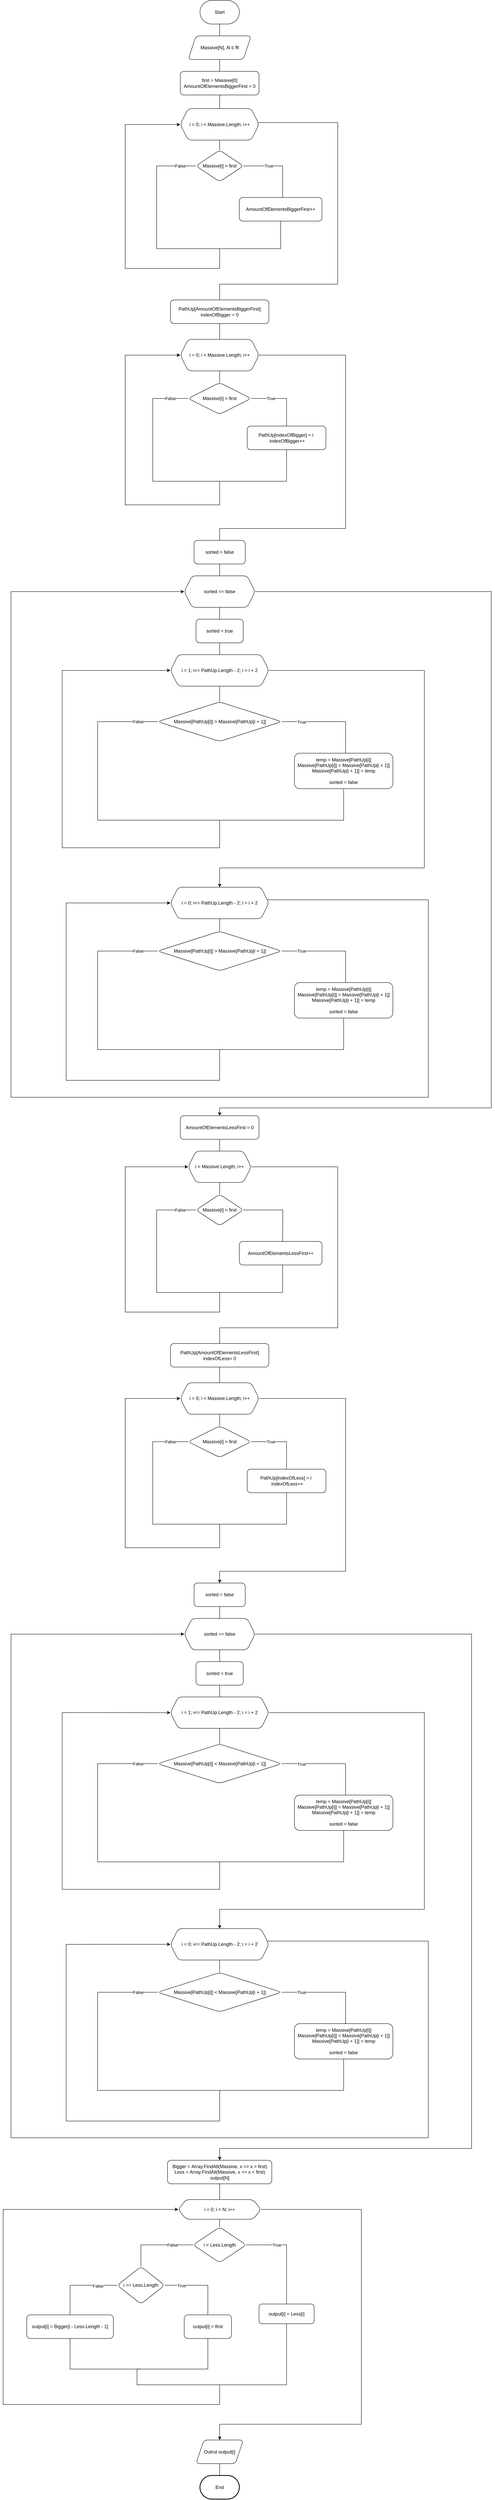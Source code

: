 <mxfile version="15.9.1" type="device"><diagram id="bvicfYTkNLyNRaoz0izW" name="Page-1"><mxGraphModel dx="4287" dy="1823" grid="1" gridSize="10" guides="1" tooltips="1" connect="1" arrows="1" fold="1" page="1" pageScale="1" pageWidth="827" pageHeight="1169" math="0" shadow="0"><root><mxCell id="0"/><mxCell id="1" parent="0"/><mxCell id="irDQS0uxPsbcBCG-e65r-3" value="" style="edgeStyle=orthogonalEdgeStyle;rounded=0;orthogonalLoop=1;jettySize=auto;html=1;endArrow=none;endFill=0;" parent="1" source="irDQS0uxPsbcBCG-e65r-1" target="irDQS0uxPsbcBCG-e65r-2" edge="1"><mxGeometry relative="1" as="geometry"/></mxCell><mxCell id="irDQS0uxPsbcBCG-e65r-1" value="Start" style="strokeWidth=1;html=1;shape=mxgraph.flowchart.terminator;whiteSpace=wrap;" parent="1" vertex="1"><mxGeometry x="-50" y="230" width="100" height="60" as="geometry"/></mxCell><mxCell id="irDQS0uxPsbcBCG-e65r-7" value="" style="edgeStyle=orthogonalEdgeStyle;rounded=0;orthogonalLoop=1;jettySize=auto;html=1;endArrow=none;endFill=0;" parent="1" source="irDQS0uxPsbcBCG-e65r-2" target="irDQS0uxPsbcBCG-e65r-6" edge="1"><mxGeometry relative="1" as="geometry"/></mxCell><mxCell id="irDQS0uxPsbcBCG-e65r-2" value="Massive[N],&amp;nbsp;𝑁 ∈ ℕ" style="shape=parallelogram;perimeter=parallelogramPerimeter;whiteSpace=wrap;html=1;fixedSize=1;strokeWidth=1;rounded=1;" parent="1" vertex="1"><mxGeometry x="-80" y="320" width="160" height="60" as="geometry"/></mxCell><mxCell id="irDQS0uxPsbcBCG-e65r-9" value="" style="edgeStyle=orthogonalEdgeStyle;rounded=0;orthogonalLoop=1;jettySize=auto;html=1;endArrow=none;endFill=0;" parent="1" source="irDQS0uxPsbcBCG-e65r-6" target="irDQS0uxPsbcBCG-e65r-8" edge="1"><mxGeometry relative="1" as="geometry"/></mxCell><mxCell id="irDQS0uxPsbcBCG-e65r-6" value="first = Massive[0]&lt;br&gt;AmountOfElementsBiggerFirst = 0" style="whiteSpace=wrap;html=1;strokeWidth=1;rounded=1;" parent="1" vertex="1"><mxGeometry x="-100" y="410" width="200" height="60" as="geometry"/></mxCell><mxCell id="irDQS0uxPsbcBCG-e65r-11" value="" style="edgeStyle=orthogonalEdgeStyle;rounded=0;orthogonalLoop=1;jettySize=auto;html=1;endArrow=none;endFill=0;" parent="1" source="irDQS0uxPsbcBCG-e65r-8" target="irDQS0uxPsbcBCG-e65r-10" edge="1"><mxGeometry relative="1" as="geometry"/></mxCell><mxCell id="irDQS0uxPsbcBCG-e65r-31" style="edgeStyle=orthogonalEdgeStyle;rounded=0;orthogonalLoop=1;jettySize=auto;html=1;startArrow=none;startFill=0;endArrow=none;endFill=0;strokeColor=default;entryX=0.5;entryY=0;entryDx=0;entryDy=0;" parent="1" source="irDQS0uxPsbcBCG-e65r-8" target="irDQS0uxPsbcBCG-e65r-32" edge="1"><mxGeometry relative="1" as="geometry"><mxPoint y="1000" as="targetPoint"/><Array as="points"><mxPoint x="300" y="540"/><mxPoint x="300" y="950"/><mxPoint y="950"/></Array></mxGeometry></mxCell><mxCell id="irDQS0uxPsbcBCG-e65r-8" value="i = 0; i &amp;lt; Massive.Length; i++" style="shape=hexagon;perimeter=hexagonPerimeter2;whiteSpace=wrap;html=1;fixedSize=1;rounded=1;strokeWidth=1;" parent="1" vertex="1"><mxGeometry x="-100" y="504.5" width="200" height="80" as="geometry"/></mxCell><mxCell id="irDQS0uxPsbcBCG-e65r-13" value="" style="edgeStyle=orthogonalEdgeStyle;rounded=0;orthogonalLoop=1;jettySize=auto;html=1;endArrow=none;endFill=0;entryX=0.5;entryY=0;entryDx=0;entryDy=0;" parent="1" source="irDQS0uxPsbcBCG-e65r-10" target="irDQS0uxPsbcBCG-e65r-12" edge="1"><mxGeometry relative="1" as="geometry"><Array as="points"><mxPoint x="160" y="650"/><mxPoint x="160" y="790"/><mxPoint x="165" y="790"/></Array></mxGeometry></mxCell><mxCell id="irDQS0uxPsbcBCG-e65r-14" value="True" style="edgeLabel;html=1;align=center;verticalAlign=middle;resizable=0;points=[];" parent="irDQS0uxPsbcBCG-e65r-13" vertex="1" connectable="0"><mxGeometry x="-0.589" relative="1" as="geometry"><mxPoint as="offset"/></mxGeometry></mxCell><mxCell id="irDQS0uxPsbcBCG-e65r-21" value="" style="edgeStyle=orthogonalEdgeStyle;rounded=0;orthogonalLoop=1;jettySize=auto;html=1;endArrow=none;endFill=0;" parent="1" source="irDQS0uxPsbcBCG-e65r-10" edge="1"><mxGeometry relative="1" as="geometry"><mxPoint y="860" as="targetPoint"/><Array as="points"><mxPoint x="-160" y="650"/><mxPoint x="-160" y="860"/></Array></mxGeometry></mxCell><mxCell id="irDQS0uxPsbcBCG-e65r-30" value="False" style="edgeLabel;html=1;align=center;verticalAlign=middle;resizable=0;points=[];" parent="irDQS0uxPsbcBCG-e65r-21" vertex="1" connectable="0"><mxGeometry x="-0.837" y="2" relative="1" as="geometry"><mxPoint x="-2" y="-2" as="offset"/></mxGeometry></mxCell><mxCell id="irDQS0uxPsbcBCG-e65r-10" value="Massive[i] &amp;gt; first" style="rhombus;whiteSpace=wrap;html=1;rounded=1;strokeWidth=1;" parent="1" vertex="1"><mxGeometry x="-60" y="610" width="120" height="80" as="geometry"/></mxCell><mxCell id="irDQS0uxPsbcBCG-e65r-29" value="" style="edgeStyle=orthogonalEdgeStyle;rounded=0;orthogonalLoop=1;jettySize=auto;html=1;endArrow=classic;endFill=1;strokeColor=default;startArrow=none;startFill=0;entryX=0;entryY=0.5;entryDx=0;entryDy=0;" parent="1" source="irDQS0uxPsbcBCG-e65r-12" target="irDQS0uxPsbcBCG-e65r-8" edge="1"><mxGeometry relative="1" as="geometry"><mxPoint x="-100" y="540" as="targetPoint"/><Array as="points"><mxPoint x="155" y="860"/><mxPoint y="860"/><mxPoint y="910"/><mxPoint x="-240" y="910"/><mxPoint x="-240" y="545"/><mxPoint x="-100" y="545"/></Array></mxGeometry></mxCell><mxCell id="irDQS0uxPsbcBCG-e65r-12" value="AmountOfElementsBiggerFirst++" style="whiteSpace=wrap;html=1;rounded=1;strokeWidth=1;" parent="1" vertex="1"><mxGeometry x="50" y="730" width="210" height="60" as="geometry"/></mxCell><mxCell id="irDQS0uxPsbcBCG-e65r-19" style="edgeStyle=orthogonalEdgeStyle;rounded=0;orthogonalLoop=1;jettySize=auto;html=1;entryX=0.375;entryY=0.6;entryDx=0;entryDy=0;entryPerimeter=0;endArrow=none;endFill=0;" parent="1" edge="1"><mxGeometry relative="1" as="geometry"><mxPoint x="165" y="890" as="sourcePoint"/><mxPoint x="165" y="890" as="targetPoint"/></mxGeometry></mxCell><mxCell id="irDQS0uxPsbcBCG-e65r-34" value="" style="edgeStyle=orthogonalEdgeStyle;rounded=0;orthogonalLoop=1;jettySize=auto;html=1;startArrow=none;startFill=0;endArrow=none;endFill=0;strokeColor=default;" parent="1" source="irDQS0uxPsbcBCG-e65r-32" target="irDQS0uxPsbcBCG-e65r-33" edge="1"><mxGeometry relative="1" as="geometry"/></mxCell><mxCell id="irDQS0uxPsbcBCG-e65r-32" value="PathUp[AmountOfElementsBiggerFirst]&lt;br&gt;indexOfBigger = 0" style="rounded=1;whiteSpace=wrap;html=1;strokeWidth=1;" parent="1" vertex="1"><mxGeometry x="-125" y="990" width="250" height="60" as="geometry"/></mxCell><mxCell id="irDQS0uxPsbcBCG-e65r-36" value="" style="edgeStyle=orthogonalEdgeStyle;rounded=0;orthogonalLoop=1;jettySize=auto;html=1;startArrow=none;startFill=0;endArrow=none;endFill=0;strokeColor=default;" parent="1" source="irDQS0uxPsbcBCG-e65r-33" target="irDQS0uxPsbcBCG-e65r-35" edge="1"><mxGeometry relative="1" as="geometry"/></mxCell><mxCell id="irDQS0uxPsbcBCG-e65r-46" style="edgeStyle=orthogonalEdgeStyle;rounded=0;orthogonalLoop=1;jettySize=auto;html=1;startArrow=none;startFill=0;endArrow=none;endFill=0;strokeColor=default;entryX=0.5;entryY=0;entryDx=0;entryDy=0;" parent="1" source="irDQS0uxPsbcBCG-e65r-33" target="irDQS0uxPsbcBCG-e65r-47" edge="1"><mxGeometry relative="1" as="geometry"><mxPoint y="1610" as="targetPoint"/><Array as="points"><mxPoint x="320" y="1130"/><mxPoint x="320" y="1570"/><mxPoint y="1570"/><mxPoint y="1640"/></Array></mxGeometry></mxCell><mxCell id="irDQS0uxPsbcBCG-e65r-33" value="i = 0; i &amp;lt; Massive.Length; i++" style="shape=hexagon;perimeter=hexagonPerimeter2;whiteSpace=wrap;html=1;fixedSize=1;rounded=1;strokeWidth=1;" parent="1" vertex="1"><mxGeometry x="-100" y="1090" width="200" height="80" as="geometry"/></mxCell><mxCell id="irDQS0uxPsbcBCG-e65r-38" value="" style="edgeStyle=orthogonalEdgeStyle;rounded=0;orthogonalLoop=1;jettySize=auto;html=1;startArrow=none;startFill=0;endArrow=none;endFill=0;strokeColor=default;entryX=0.5;entryY=0;entryDx=0;entryDy=0;" parent="1" source="irDQS0uxPsbcBCG-e65r-35" target="irDQS0uxPsbcBCG-e65r-37" edge="1"><mxGeometry relative="1" as="geometry"><Array as="points"><mxPoint x="170" y="1240"/></Array></mxGeometry></mxCell><mxCell id="irDQS0uxPsbcBCG-e65r-44" value="True" style="edgeLabel;html=1;align=center;verticalAlign=middle;resizable=0;points=[];" parent="irDQS0uxPsbcBCG-e65r-38" vertex="1" connectable="0"><mxGeometry x="-0.28" y="-1" relative="1" as="geometry"><mxPoint x="-8" y="-1" as="offset"/></mxGeometry></mxCell><mxCell id="irDQS0uxPsbcBCG-e65r-40" value="" style="edgeStyle=orthogonalEdgeStyle;rounded=0;orthogonalLoop=1;jettySize=auto;html=1;startArrow=none;startFill=0;endArrow=none;endFill=0;strokeColor=default;" parent="1" source="irDQS0uxPsbcBCG-e65r-35" edge="1"><mxGeometry relative="1" as="geometry"><mxPoint y="1450" as="targetPoint"/><Array as="points"><mxPoint x="-170" y="1240"/><mxPoint x="-170" y="1450"/></Array></mxGeometry></mxCell><mxCell id="irDQS0uxPsbcBCG-e65r-45" value="False" style="edgeLabel;html=1;align=center;verticalAlign=middle;resizable=0;points=[];" parent="irDQS0uxPsbcBCG-e65r-40" vertex="1" connectable="0"><mxGeometry x="-0.854" y="-2" relative="1" as="geometry"><mxPoint x="-11" y="2" as="offset"/></mxGeometry></mxCell><mxCell id="irDQS0uxPsbcBCG-e65r-35" value="Massive[i] &amp;gt; first" style="rhombus;whiteSpace=wrap;html=1;rounded=1;strokeWidth=1;" parent="1" vertex="1"><mxGeometry x="-80" y="1200" width="160" height="80" as="geometry"/></mxCell><mxCell id="irDQS0uxPsbcBCG-e65r-42" style="edgeStyle=orthogonalEdgeStyle;rounded=0;orthogonalLoop=1;jettySize=auto;html=1;startArrow=none;startFill=0;endArrow=classic;endFill=1;strokeColor=default;entryX=0;entryY=0.5;entryDx=0;entryDy=0;" parent="1" source="irDQS0uxPsbcBCG-e65r-37" target="irDQS0uxPsbcBCG-e65r-33" edge="1"><mxGeometry relative="1" as="geometry"><mxPoint x="-200" y="1150" as="targetPoint"/><Array as="points"><mxPoint x="170" y="1450"/><mxPoint y="1450"/><mxPoint y="1510"/><mxPoint x="-240" y="1510"/><mxPoint x="-240" y="1130"/></Array></mxGeometry></mxCell><mxCell id="irDQS0uxPsbcBCG-e65r-37" value="&lt;div&gt;PathUp[indexOfBigger] = i&lt;span&gt;&amp;nbsp; &amp;nbsp;indexOfBigger++&lt;/span&gt;&lt;/div&gt;" style="whiteSpace=wrap;html=1;rounded=1;strokeWidth=1;" parent="1" vertex="1"><mxGeometry x="70" y="1310" width="200" height="60" as="geometry"/></mxCell><mxCell id="irDQS0uxPsbcBCG-e65r-51" value="" style="edgeStyle=orthogonalEdgeStyle;rounded=0;orthogonalLoop=1;jettySize=auto;html=1;startArrow=none;startFill=0;endArrow=none;endFill=0;strokeColor=default;" parent="1" source="irDQS0uxPsbcBCG-e65r-47" target="irDQS0uxPsbcBCG-e65r-50" edge="1"><mxGeometry relative="1" as="geometry"/></mxCell><mxCell id="irDQS0uxPsbcBCG-e65r-47" value="sorted = false" style="rounded=1;whiteSpace=wrap;html=1;strokeWidth=1;" parent="1" vertex="1"><mxGeometry x="-65" y="1600" width="130" height="60" as="geometry"/></mxCell><mxCell id="irDQS0uxPsbcBCG-e65r-53" value="" style="edgeStyle=orthogonalEdgeStyle;rounded=0;orthogonalLoop=1;jettySize=auto;html=1;startArrow=none;startFill=0;endArrow=none;endFill=0;strokeColor=default;" parent="1" source="irDQS0uxPsbcBCG-e65r-50" target="irDQS0uxPsbcBCG-e65r-52" edge="1"><mxGeometry relative="1" as="geometry"/></mxCell><mxCell id="z_jNP51c7BJ5Hp5ooCdx-1" style="edgeStyle=orthogonalEdgeStyle;rounded=0;orthogonalLoop=1;jettySize=auto;html=1;entryX=0.5;entryY=0;entryDx=0;entryDy=0;" edge="1" parent="1" source="irDQS0uxPsbcBCG-e65r-50" target="irDQS0uxPsbcBCG-e65r-443"><mxGeometry relative="1" as="geometry"><mxPoint x="680" y="3040" as="targetPoint"/><Array as="points"><mxPoint x="690" y="1730"/><mxPoint x="690" y="3040"/><mxPoint y="3040"/></Array></mxGeometry></mxCell><mxCell id="irDQS0uxPsbcBCG-e65r-50" value="sorted == false" style="shape=hexagon;perimeter=hexagonPerimeter2;whiteSpace=wrap;html=1;fixedSize=1;rounded=1;strokeWidth=1;" parent="1" vertex="1"><mxGeometry x="-90" y="1690" width="180" height="80" as="geometry"/></mxCell><mxCell id="irDQS0uxPsbcBCG-e65r-55" value="" style="edgeStyle=orthogonalEdgeStyle;rounded=0;orthogonalLoop=1;jettySize=auto;html=1;startArrow=none;startFill=0;endArrow=none;endFill=0;strokeColor=default;" parent="1" source="irDQS0uxPsbcBCG-e65r-52" target="irDQS0uxPsbcBCG-e65r-54" edge="1"><mxGeometry relative="1" as="geometry"/></mxCell><mxCell id="irDQS0uxPsbcBCG-e65r-52" value="sorted = true" style="whiteSpace=wrap;html=1;rounded=1;strokeWidth=1;" parent="1" vertex="1"><mxGeometry x="-60" y="1800" width="120" height="60" as="geometry"/></mxCell><mxCell id="irDQS0uxPsbcBCG-e65r-57" value="" style="edgeStyle=orthogonalEdgeStyle;rounded=0;orthogonalLoop=1;jettySize=auto;html=1;startArrow=none;startFill=0;endArrow=none;endFill=0;strokeColor=default;" parent="1" source="irDQS0uxPsbcBCG-e65r-54" target="irDQS0uxPsbcBCG-e65r-56" edge="1"><mxGeometry relative="1" as="geometry"/></mxCell><mxCell id="irDQS0uxPsbcBCG-e65r-67" style="edgeStyle=orthogonalEdgeStyle;rounded=0;orthogonalLoop=1;jettySize=auto;html=1;startArrow=none;startFill=0;endArrow=classic;endFill=1;strokeColor=default;entryX=0.5;entryY=0;entryDx=0;entryDy=0;" parent="1" source="irDQS0uxPsbcBCG-e65r-54" target="irDQS0uxPsbcBCG-e65r-70" edge="1"><mxGeometry relative="1" as="geometry"><mxPoint x="-2" y="2480" as="targetPoint"/><Array as="points"><mxPoint x="520" y="1930"/><mxPoint x="520" y="2431"/><mxPoint y="2431"/><mxPoint y="2480"/></Array></mxGeometry></mxCell><mxCell id="irDQS0uxPsbcBCG-e65r-54" value="i = 1; i&amp;lt;= PathUp.Length - 2; i = i + 2" style="shape=hexagon;perimeter=hexagonPerimeter2;whiteSpace=wrap;html=1;fixedSize=1;rounded=1;strokeWidth=1;" parent="1" vertex="1"><mxGeometry x="-125" y="1890" width="250" height="80" as="geometry"/></mxCell><mxCell id="irDQS0uxPsbcBCG-e65r-60" value="" style="edgeStyle=orthogonalEdgeStyle;rounded=0;orthogonalLoop=1;jettySize=auto;html=1;startArrow=none;startFill=0;endArrow=none;endFill=0;strokeColor=default;entryX=0.5;entryY=0;entryDx=0;entryDy=0;" parent="1" source="irDQS0uxPsbcBCG-e65r-56" target="irDQS0uxPsbcBCG-e65r-59" edge="1"><mxGeometry relative="1" as="geometry"><Array as="points"><mxPoint x="320" y="2060"/><mxPoint x="320" y="2140"/></Array></mxGeometry></mxCell><mxCell id="irDQS0uxPsbcBCG-e65r-65" value="True" style="edgeLabel;html=1;align=center;verticalAlign=middle;resizable=0;points=[];" parent="irDQS0uxPsbcBCG-e65r-60" vertex="1" connectable="0"><mxGeometry x="-0.595" y="-1" relative="1" as="geometry"><mxPoint as="offset"/></mxGeometry></mxCell><mxCell id="irDQS0uxPsbcBCG-e65r-62" style="edgeStyle=orthogonalEdgeStyle;rounded=0;orthogonalLoop=1;jettySize=auto;html=1;startArrow=none;startFill=0;endArrow=classic;endFill=1;strokeColor=default;entryX=0;entryY=0.5;entryDx=0;entryDy=0;" parent="1" source="irDQS0uxPsbcBCG-e65r-56" target="irDQS0uxPsbcBCG-e65r-54" edge="1"><mxGeometry relative="1" as="geometry"><mxPoint x="-280" y="1940" as="targetPoint"/><Array as="points"><mxPoint x="-310" y="2060"/><mxPoint x="-310" y="2310"/><mxPoint y="2310"/><mxPoint y="2380"/><mxPoint x="-400" y="2380"/><mxPoint x="-400" y="1930"/></Array></mxGeometry></mxCell><mxCell id="irDQS0uxPsbcBCG-e65r-66" value="False" style="edgeLabel;html=1;align=center;verticalAlign=middle;resizable=0;points=[];" parent="irDQS0uxPsbcBCG-e65r-62" vertex="1" connectable="0"><mxGeometry x="-0.96" y="-5" relative="1" as="geometry"><mxPoint x="-12" y="5" as="offset"/></mxGeometry></mxCell><mxCell id="irDQS0uxPsbcBCG-e65r-56" value="Massive[PathUp[i]] &amp;gt; Massive[PathUp[i + 1]]" style="rhombus;whiteSpace=wrap;html=1;rounded=1;strokeWidth=1;" parent="1" vertex="1"><mxGeometry x="-157.5" y="2010" width="315" height="100" as="geometry"/></mxCell><mxCell id="irDQS0uxPsbcBCG-e65r-63" style="edgeStyle=orthogonalEdgeStyle;rounded=0;orthogonalLoop=1;jettySize=auto;html=1;startArrow=none;startFill=0;endArrow=none;endFill=0;strokeColor=default;" parent="1" source="irDQS0uxPsbcBCG-e65r-59" edge="1"><mxGeometry relative="1" as="geometry"><mxPoint y="2310" as="targetPoint"/><Array as="points"><mxPoint x="315" y="2310"/></Array></mxGeometry></mxCell><mxCell id="irDQS0uxPsbcBCG-e65r-59" value="temp = Massive[PathUp[i]]&lt;br&gt;&lt;div&gt;Massive[PathUp[i]] = Massive[PathUp[i + 1]]&lt;/div&gt;&lt;div&gt;Massive[PathUp[i + 1]] = temp&lt;/div&gt;&lt;div&gt;&lt;br&gt;&lt;/div&gt;&lt;div&gt;sorted = false&lt;/div&gt;" style="whiteSpace=wrap;html=1;rounded=1;strokeWidth=1;" parent="1" vertex="1"><mxGeometry x="190" y="2140" width="250" height="90" as="geometry"/></mxCell><mxCell id="irDQS0uxPsbcBCG-e65r-68" value="" style="edgeStyle=orthogonalEdgeStyle;rounded=0;orthogonalLoop=1;jettySize=auto;html=1;startArrow=none;startFill=0;endArrow=none;endFill=0;strokeColor=default;" parent="1" source="irDQS0uxPsbcBCG-e65r-70" target="irDQS0uxPsbcBCG-e65r-75" edge="1"><mxGeometry relative="1" as="geometry"/></mxCell><mxCell id="irDQS0uxPsbcBCG-e65r-69" style="edgeStyle=orthogonalEdgeStyle;rounded=0;orthogonalLoop=1;jettySize=auto;html=1;startArrow=none;startFill=0;endArrow=classic;endFill=1;strokeColor=default;entryX=0;entryY=0.5;entryDx=0;entryDy=0;" parent="1" source="irDQS0uxPsbcBCG-e65r-70" target="irDQS0uxPsbcBCG-e65r-50" edge="1"><mxGeometry relative="1" as="geometry"><mxPoint x="-560" y="2340" as="targetPoint"/><Array as="points"><mxPoint x="530" y="2512"/><mxPoint x="530" y="3013"/><mxPoint x="-530" y="3013"/><mxPoint x="-530" y="1730"/></Array></mxGeometry></mxCell><mxCell id="irDQS0uxPsbcBCG-e65r-70" value="i = 0; i&amp;lt;= PathUp.Length - 2; i = i + 2" style="shape=hexagon;perimeter=hexagonPerimeter2;whiteSpace=wrap;html=1;fixedSize=1;rounded=1;strokeWidth=1;" parent="1" vertex="1"><mxGeometry x="-125" y="2480" width="250" height="80" as="geometry"/></mxCell><mxCell id="irDQS0uxPsbcBCG-e65r-71" value="" style="edgeStyle=orthogonalEdgeStyle;rounded=0;orthogonalLoop=1;jettySize=auto;html=1;startArrow=none;startFill=0;endArrow=none;endFill=0;strokeColor=default;entryX=0.5;entryY=0;entryDx=0;entryDy=0;" parent="1" source="irDQS0uxPsbcBCG-e65r-75" target="irDQS0uxPsbcBCG-e65r-77" edge="1"><mxGeometry relative="1" as="geometry"><Array as="points"><mxPoint x="320" y="2642"/><mxPoint x="320" y="2722"/></Array></mxGeometry></mxCell><mxCell id="irDQS0uxPsbcBCG-e65r-72" value="True" style="edgeLabel;html=1;align=center;verticalAlign=middle;resizable=0;points=[];" parent="irDQS0uxPsbcBCG-e65r-71" vertex="1" connectable="0"><mxGeometry x="-0.595" y="-1" relative="1" as="geometry"><mxPoint y="-1" as="offset"/></mxGeometry></mxCell><mxCell id="irDQS0uxPsbcBCG-e65r-73" style="edgeStyle=orthogonalEdgeStyle;rounded=0;orthogonalLoop=1;jettySize=auto;html=1;startArrow=none;startFill=0;endArrow=classic;endFill=1;strokeColor=default;entryX=0;entryY=0.5;entryDx=0;entryDy=0;" parent="1" source="irDQS0uxPsbcBCG-e65r-75" target="irDQS0uxPsbcBCG-e65r-70" edge="1"><mxGeometry relative="1" as="geometry"><mxPoint x="-280" y="2522" as="targetPoint"/><Array as="points"><mxPoint x="-310" y="2642"/><mxPoint x="-310" y="2892"/><mxPoint y="2892"/><mxPoint y="2970"/><mxPoint x="-390" y="2970"/><mxPoint x="-390" y="2520"/></Array></mxGeometry></mxCell><mxCell id="irDQS0uxPsbcBCG-e65r-74" value="False" style="edgeLabel;html=1;align=center;verticalAlign=middle;resizable=0;points=[];" parent="irDQS0uxPsbcBCG-e65r-73" vertex="1" connectable="0"><mxGeometry x="-0.96" y="-5" relative="1" as="geometry"><mxPoint x="-12" y="5" as="offset"/></mxGeometry></mxCell><mxCell id="irDQS0uxPsbcBCG-e65r-75" value="Massive[PathUp[i]] &amp;gt; Massive[PathUp[i + 1]]" style="rhombus;whiteSpace=wrap;html=1;rounded=1;strokeWidth=1;" parent="1" vertex="1"><mxGeometry x="-157.5" y="2592" width="315" height="100" as="geometry"/></mxCell><mxCell id="irDQS0uxPsbcBCG-e65r-76" style="edgeStyle=orthogonalEdgeStyle;rounded=0;orthogonalLoop=1;jettySize=auto;html=1;startArrow=none;startFill=0;endArrow=none;endFill=0;strokeColor=default;" parent="1" source="irDQS0uxPsbcBCG-e65r-77" edge="1"><mxGeometry relative="1" as="geometry"><mxPoint y="2892" as="targetPoint"/><Array as="points"><mxPoint x="315" y="2892"/></Array></mxGeometry></mxCell><mxCell id="irDQS0uxPsbcBCG-e65r-77" value="temp = Massive[PathUp[i]]&lt;br&gt;&lt;div&gt;Massive[PathUp[i]] = Massive[PathUp[i + 1]]&lt;/div&gt;&lt;div&gt;Massive[PathUp[i + 1]] = temp&lt;/div&gt;&lt;div&gt;&lt;br&gt;&lt;/div&gt;&lt;div&gt;sorted = false&lt;/div&gt;" style="whiteSpace=wrap;html=1;rounded=1;strokeWidth=1;" parent="1" vertex="1"><mxGeometry x="190" y="2722" width="250" height="90" as="geometry"/></mxCell><mxCell id="irDQS0uxPsbcBCG-e65r-494" value="" style="group" parent="1" vertex="1" connectable="0"><mxGeometry x="-400" y="3030" width="930" height="2720" as="geometry"/></mxCell><mxCell id="irDQS0uxPsbcBCG-e65r-443" value="AmountOfElementsLessFirst = 0" style="whiteSpace=wrap;html=1;strokeWidth=1;rounded=1;" parent="irDQS0uxPsbcBCG-e65r-494" vertex="1"><mxGeometry x="300" y="29.89" width="200" height="59.78" as="geometry"/></mxCell><mxCell id="irDQS0uxPsbcBCG-e65r-446" value="i &amp;lt; Massive.Length; i++" style="shape=hexagon;perimeter=hexagonPerimeter2;whiteSpace=wrap;html=1;fixedSize=1;rounded=1;strokeWidth=1;" parent="irDQS0uxPsbcBCG-e65r-494" vertex="1"><mxGeometry x="320" y="119.56" width="160" height="79.707" as="geometry"/></mxCell><mxCell id="irDQS0uxPsbcBCG-e65r-442" value="" style="edgeStyle=orthogonalEdgeStyle;rounded=0;orthogonalLoop=1;jettySize=auto;html=1;endArrow=none;endFill=0;" parent="irDQS0uxPsbcBCG-e65r-494" source="irDQS0uxPsbcBCG-e65r-443" target="irDQS0uxPsbcBCG-e65r-446" edge="1"><mxGeometry relative="1" as="geometry"/></mxCell><mxCell id="irDQS0uxPsbcBCG-e65r-449" value="" style="edgeStyle=orthogonalEdgeStyle;rounded=0;orthogonalLoop=1;jettySize=auto;html=1;endArrow=none;endFill=0;" parent="irDQS0uxPsbcBCG-e65r-494" source="irDQS0uxPsbcBCG-e65r-451" edge="1"><mxGeometry relative="1" as="geometry"><mxPoint x="400" y="478.242" as="targetPoint"/><Array as="points"><mxPoint x="240" y="269.011"/><mxPoint x="240" y="478.242"/></Array></mxGeometry></mxCell><mxCell id="irDQS0uxPsbcBCG-e65r-450" value="False" style="edgeLabel;html=1;align=center;verticalAlign=middle;resizable=0;points=[];" parent="irDQS0uxPsbcBCG-e65r-449" vertex="1" connectable="0"><mxGeometry x="-0.837" y="2" relative="1" as="geometry"><mxPoint x="-2" y="-2" as="offset"/></mxGeometry></mxCell><mxCell id="irDQS0uxPsbcBCG-e65r-451" value="Massive[i] &amp;lt; first" style="rhombus;whiteSpace=wrap;html=1;rounded=1;strokeWidth=1;" parent="irDQS0uxPsbcBCG-e65r-494" vertex="1"><mxGeometry x="340" y="229.158" width="120" height="79.707" as="geometry"/></mxCell><mxCell id="irDQS0uxPsbcBCG-e65r-444" value="" style="edgeStyle=orthogonalEdgeStyle;rounded=0;orthogonalLoop=1;jettySize=auto;html=1;endArrow=none;endFill=0;" parent="irDQS0uxPsbcBCG-e65r-494" source="irDQS0uxPsbcBCG-e65r-446" target="irDQS0uxPsbcBCG-e65r-451" edge="1"><mxGeometry relative="1" as="geometry"/></mxCell><mxCell id="irDQS0uxPsbcBCG-e65r-452" value="" style="edgeStyle=orthogonalEdgeStyle;rounded=0;orthogonalLoop=1;jettySize=auto;html=1;endArrow=classic;endFill=1;entryX=0;entryY=0.5;entryDx=0;entryDy=0;strokeColor=default;startArrow=none;startFill=0;" parent="irDQS0uxPsbcBCG-e65r-494" source="irDQS0uxPsbcBCG-e65r-453" target="irDQS0uxPsbcBCG-e65r-446" edge="1"><mxGeometry relative="1" as="geometry"><mxPoint x="160" y="528.059" as="targetPoint"/><Array as="points"><mxPoint x="560" y="478.242"/><mxPoint x="400" y="478.242"/><mxPoint x="400" y="528.059"/><mxPoint x="160" y="528.059"/><mxPoint x="160" y="159.414"/></Array></mxGeometry></mxCell><mxCell id="irDQS0uxPsbcBCG-e65r-453" value="AmountOfElementsLessFirst++" style="whiteSpace=wrap;html=1;rounded=1;strokeWidth=1;" parent="irDQS0uxPsbcBCG-e65r-494" vertex="1"><mxGeometry x="450" y="348.718" width="210" height="59.78" as="geometry"/></mxCell><mxCell id="irDQS0uxPsbcBCG-e65r-454" style="edgeStyle=orthogonalEdgeStyle;rounded=0;orthogonalLoop=1;jettySize=auto;html=1;entryX=0.375;entryY=0.6;entryDx=0;entryDy=0;entryPerimeter=0;endArrow=none;endFill=0;" parent="irDQS0uxPsbcBCG-e65r-494" edge="1"><mxGeometry relative="1" as="geometry"><mxPoint x="565" y="508.132" as="sourcePoint"/><mxPoint x="565" y="508.132" as="targetPoint"/></mxGeometry></mxCell><mxCell id="irDQS0uxPsbcBCG-e65r-456" value="PathUp[AmountOfElementsLessFirst]&lt;br&gt;indexOfLess= 0" style="rounded=1;whiteSpace=wrap;html=1;strokeWidth=1;" parent="irDQS0uxPsbcBCG-e65r-494" vertex="1"><mxGeometry x="275" y="607.766" width="250" height="59.78" as="geometry"/></mxCell><mxCell id="irDQS0uxPsbcBCG-e65r-445" style="edgeStyle=orthogonalEdgeStyle;rounded=0;orthogonalLoop=1;jettySize=auto;html=1;startArrow=none;startFill=0;endArrow=none;endFill=0;strokeColor=default;entryX=0.5;entryY=0;entryDx=0;entryDy=0;" parent="irDQS0uxPsbcBCG-e65r-494" source="irDQS0uxPsbcBCG-e65r-446" target="irDQS0uxPsbcBCG-e65r-456" edge="1"><mxGeometry relative="1" as="geometry"><mxPoint x="400" y="617.729" as="targetPoint"/><Array as="points"><mxPoint x="700" y="159.414"/><mxPoint x="700" y="567.912"/><mxPoint x="400" y="567.912"/></Array></mxGeometry></mxCell><mxCell id="irDQS0uxPsbcBCG-e65r-459" value="i = 0; i &amp;lt; Massive.Length; i++" style="shape=hexagon;perimeter=hexagonPerimeter2;whiteSpace=wrap;html=1;fixedSize=1;rounded=1;strokeWidth=1;" parent="irDQS0uxPsbcBCG-e65r-494" vertex="1"><mxGeometry x="300" y="707.399" width="200" height="79.707" as="geometry"/></mxCell><mxCell id="irDQS0uxPsbcBCG-e65r-455" value="" style="edgeStyle=orthogonalEdgeStyle;rounded=0;orthogonalLoop=1;jettySize=auto;html=1;startArrow=none;startFill=0;endArrow=none;endFill=0;strokeColor=default;" parent="irDQS0uxPsbcBCG-e65r-494" source="irDQS0uxPsbcBCG-e65r-456" target="irDQS0uxPsbcBCG-e65r-459" edge="1"><mxGeometry relative="1" as="geometry"/></mxCell><mxCell id="irDQS0uxPsbcBCG-e65r-462" value="" style="edgeStyle=orthogonalEdgeStyle;rounded=0;orthogonalLoop=1;jettySize=auto;html=1;startArrow=none;startFill=0;endArrow=none;endFill=0;strokeColor=default;" parent="irDQS0uxPsbcBCG-e65r-494" source="irDQS0uxPsbcBCG-e65r-464" edge="1"><mxGeometry relative="1" as="geometry"><mxPoint x="400" y="1066.081" as="targetPoint"/><Array as="points"><mxPoint x="230" y="856.85"/><mxPoint x="230" y="1066.081"/></Array></mxGeometry></mxCell><mxCell id="irDQS0uxPsbcBCG-e65r-463" value="False" style="edgeLabel;html=1;align=center;verticalAlign=middle;resizable=0;points=[];" parent="irDQS0uxPsbcBCG-e65r-462" vertex="1" connectable="0"><mxGeometry x="-0.854" y="-2" relative="1" as="geometry"><mxPoint x="-11" y="2" as="offset"/></mxGeometry></mxCell><mxCell id="irDQS0uxPsbcBCG-e65r-464" value="Massive[i] &amp;gt; first" style="rhombus;whiteSpace=wrap;html=1;rounded=1;strokeWidth=1;" parent="irDQS0uxPsbcBCG-e65r-494" vertex="1"><mxGeometry x="320" y="816.996" width="160" height="79.707" as="geometry"/></mxCell><mxCell id="irDQS0uxPsbcBCG-e65r-457" value="" style="edgeStyle=orthogonalEdgeStyle;rounded=0;orthogonalLoop=1;jettySize=auto;html=1;startArrow=none;startFill=0;endArrow=none;endFill=0;strokeColor=default;" parent="irDQS0uxPsbcBCG-e65r-494" source="irDQS0uxPsbcBCG-e65r-459" target="irDQS0uxPsbcBCG-e65r-464" edge="1"><mxGeometry relative="1" as="geometry"/></mxCell><mxCell id="irDQS0uxPsbcBCG-e65r-465" style="edgeStyle=orthogonalEdgeStyle;rounded=0;orthogonalLoop=1;jettySize=auto;html=1;startArrow=none;startFill=0;endArrow=classic;endFill=1;strokeColor=default;entryX=0;entryY=0.5;entryDx=0;entryDy=0;" parent="irDQS0uxPsbcBCG-e65r-494" source="irDQS0uxPsbcBCG-e65r-466" target="irDQS0uxPsbcBCG-e65r-459" edge="1"><mxGeometry relative="1" as="geometry"><mxPoint x="200" y="767.179" as="targetPoint"/><Array as="points"><mxPoint x="570" y="1066.081"/><mxPoint x="400" y="1066.081"/><mxPoint x="400" y="1125.861"/><mxPoint x="160" y="1125.861"/><mxPoint x="160" y="747.253"/></Array></mxGeometry></mxCell><mxCell id="irDQS0uxPsbcBCG-e65r-466" value="&lt;div&gt;PathUp[indexOfLess] = i&lt;span&gt;&amp;nbsp; &amp;nbsp;indexOfLess++&lt;/span&gt;&lt;/div&gt;" style="whiteSpace=wrap;html=1;rounded=1;strokeWidth=1;" parent="irDQS0uxPsbcBCG-e65r-494" vertex="1"><mxGeometry x="470" y="926.593" width="200" height="59.78" as="geometry"/></mxCell><mxCell id="irDQS0uxPsbcBCG-e65r-460" value="" style="edgeStyle=orthogonalEdgeStyle;rounded=0;orthogonalLoop=1;jettySize=auto;html=1;startArrow=none;startFill=0;endArrow=none;endFill=0;strokeColor=default;entryX=0.5;entryY=0;entryDx=0;entryDy=0;" parent="irDQS0uxPsbcBCG-e65r-494" source="irDQS0uxPsbcBCG-e65r-464" target="irDQS0uxPsbcBCG-e65r-466" edge="1"><mxGeometry relative="1" as="geometry"><Array as="points"><mxPoint x="570" y="856.85"/></Array></mxGeometry></mxCell><mxCell id="irDQS0uxPsbcBCG-e65r-461" value="True" style="edgeLabel;html=1;align=center;verticalAlign=middle;resizable=0;points=[];" parent="irDQS0uxPsbcBCG-e65r-460" vertex="1" connectable="0"><mxGeometry x="-0.28" y="-1" relative="1" as="geometry"><mxPoint x="-8" y="-1" as="offset"/></mxGeometry></mxCell><mxCell id="irDQS0uxPsbcBCG-e65r-468" value="sorted = false" style="rounded=1;whiteSpace=wrap;html=1;strokeWidth=1;" parent="irDQS0uxPsbcBCG-e65r-494" vertex="1"><mxGeometry x="335" y="1215.531" width="130" height="59.78" as="geometry"/></mxCell><mxCell id="irDQS0uxPsbcBCG-e65r-458" style="edgeStyle=orthogonalEdgeStyle;rounded=0;orthogonalLoop=1;jettySize=auto;html=1;startArrow=none;startFill=0;endArrow=classic;endFill=1;strokeColor=default;entryX=0.5;entryY=0;entryDx=0;entryDy=0;" parent="irDQS0uxPsbcBCG-e65r-494" source="irDQS0uxPsbcBCG-e65r-459" target="irDQS0uxPsbcBCG-e65r-468" edge="1"><mxGeometry relative="1" as="geometry"><mxPoint x="400" y="1195.604" as="targetPoint"/><Array as="points"><mxPoint x="720" y="747.253"/><mxPoint x="720" y="1185.641"/><mxPoint x="400" y="1185.641"/></Array></mxGeometry></mxCell><mxCell id="irDQS0uxPsbcBCG-e65r-470" value="sorted == false" style="shape=hexagon;perimeter=hexagonPerimeter2;whiteSpace=wrap;html=1;fixedSize=1;rounded=1;strokeWidth=1;" parent="irDQS0uxPsbcBCG-e65r-494" vertex="1"><mxGeometry x="310" y="1305.201" width="180" height="79.707" as="geometry"/></mxCell><mxCell id="irDQS0uxPsbcBCG-e65r-467" value="" style="edgeStyle=orthogonalEdgeStyle;rounded=0;orthogonalLoop=1;jettySize=auto;html=1;startArrow=none;startFill=0;endArrow=none;endFill=0;strokeColor=default;" parent="irDQS0uxPsbcBCG-e65r-494" source="irDQS0uxPsbcBCG-e65r-468" target="irDQS0uxPsbcBCG-e65r-470" edge="1"><mxGeometry relative="1" as="geometry"/></mxCell><mxCell id="irDQS0uxPsbcBCG-e65r-472" value="sorted = true" style="whiteSpace=wrap;html=1;rounded=1;strokeWidth=1;" parent="irDQS0uxPsbcBCG-e65r-494" vertex="1"><mxGeometry x="340" y="1414.799" width="120" height="59.78" as="geometry"/></mxCell><mxCell id="irDQS0uxPsbcBCG-e65r-469" value="" style="edgeStyle=orthogonalEdgeStyle;rounded=0;orthogonalLoop=1;jettySize=auto;html=1;startArrow=none;startFill=0;endArrow=none;endFill=0;strokeColor=default;" parent="irDQS0uxPsbcBCG-e65r-494" source="irDQS0uxPsbcBCG-e65r-470" target="irDQS0uxPsbcBCG-e65r-472" edge="1"><mxGeometry relative="1" as="geometry"/></mxCell><mxCell id="irDQS0uxPsbcBCG-e65r-475" value="i = 1; i&amp;lt;= PathUp.Length - 2; i = i + 2" style="shape=hexagon;perimeter=hexagonPerimeter2;whiteSpace=wrap;html=1;fixedSize=1;rounded=1;strokeWidth=1;" parent="irDQS0uxPsbcBCG-e65r-494" vertex="1"><mxGeometry x="275" y="1504.469" width="250" height="79.707" as="geometry"/></mxCell><mxCell id="irDQS0uxPsbcBCG-e65r-471" value="" style="edgeStyle=orthogonalEdgeStyle;rounded=0;orthogonalLoop=1;jettySize=auto;html=1;startArrow=none;startFill=0;endArrow=none;endFill=0;strokeColor=default;" parent="irDQS0uxPsbcBCG-e65r-494" source="irDQS0uxPsbcBCG-e65r-472" target="irDQS0uxPsbcBCG-e65r-475" edge="1"><mxGeometry relative="1" as="geometry"/></mxCell><mxCell id="irDQS0uxPsbcBCG-e65r-478" style="edgeStyle=orthogonalEdgeStyle;rounded=0;orthogonalLoop=1;jettySize=auto;html=1;startArrow=none;startFill=0;endArrow=classic;endFill=1;strokeColor=default;entryX=0;entryY=0.5;entryDx=0;entryDy=0;" parent="irDQS0uxPsbcBCG-e65r-494" source="irDQS0uxPsbcBCG-e65r-480" target="irDQS0uxPsbcBCG-e65r-475" edge="1"><mxGeometry relative="1" as="geometry"><mxPoint x="120" y="1554.286" as="targetPoint"/><Array as="points"><mxPoint x="90" y="1673.846"/><mxPoint x="90" y="1922.93"/><mxPoint x="400" y="1922.93"/><mxPoint x="400" y="1992.674"/><mxPoint y="1992.674"/><mxPoint y="1544.322"/></Array></mxGeometry></mxCell><mxCell id="irDQS0uxPsbcBCG-e65r-479" value="False" style="edgeLabel;html=1;align=center;verticalAlign=middle;resizable=0;points=[];" parent="irDQS0uxPsbcBCG-e65r-478" vertex="1" connectable="0"><mxGeometry x="-0.96" y="-5" relative="1" as="geometry"><mxPoint x="-12" y="5" as="offset"/></mxGeometry></mxCell><mxCell id="irDQS0uxPsbcBCG-e65r-480" value="Massive[PathUp[i]]&amp;nbsp;&amp;lt; Massive[PathUp[i + 1]]" style="rhombus;whiteSpace=wrap;html=1;rounded=1;strokeWidth=1;" parent="irDQS0uxPsbcBCG-e65r-494" vertex="1"><mxGeometry x="242.5" y="1624.029" width="315" height="99.634" as="geometry"/></mxCell><mxCell id="irDQS0uxPsbcBCG-e65r-473" value="" style="edgeStyle=orthogonalEdgeStyle;rounded=0;orthogonalLoop=1;jettySize=auto;html=1;startArrow=none;startFill=0;endArrow=none;endFill=0;strokeColor=default;" parent="irDQS0uxPsbcBCG-e65r-494" source="irDQS0uxPsbcBCG-e65r-475" target="irDQS0uxPsbcBCG-e65r-480" edge="1"><mxGeometry relative="1" as="geometry"/></mxCell><mxCell id="irDQS0uxPsbcBCG-e65r-481" style="edgeStyle=orthogonalEdgeStyle;rounded=0;orthogonalLoop=1;jettySize=auto;html=1;startArrow=none;startFill=0;endArrow=none;endFill=0;strokeColor=default;" parent="irDQS0uxPsbcBCG-e65r-494" source="irDQS0uxPsbcBCG-e65r-482" edge="1"><mxGeometry relative="1" as="geometry"><mxPoint x="400" y="1922.93" as="targetPoint"/><Array as="points"><mxPoint x="715" y="1922.93"/></Array></mxGeometry></mxCell><mxCell id="irDQS0uxPsbcBCG-e65r-482" value="temp = Massive[PathUp[i]]&lt;br&gt;&lt;div&gt;Massive[PathUp[i]] = Massive[PathUp[i + 1]]&lt;/div&gt;&lt;div&gt;Massive[PathUp[i + 1]] = temp&lt;/div&gt;&lt;div&gt;&lt;br&gt;&lt;/div&gt;&lt;div&gt;sorted = false&lt;/div&gt;" style="whiteSpace=wrap;html=1;rounded=1;strokeWidth=1;" parent="irDQS0uxPsbcBCG-e65r-494" vertex="1"><mxGeometry x="590" y="1753.553" width="250" height="89.67" as="geometry"/></mxCell><mxCell id="irDQS0uxPsbcBCG-e65r-476" value="" style="edgeStyle=orthogonalEdgeStyle;rounded=0;orthogonalLoop=1;jettySize=auto;html=1;startArrow=none;startFill=0;endArrow=none;endFill=0;strokeColor=default;entryX=0.5;entryY=0;entryDx=0;entryDy=0;" parent="irDQS0uxPsbcBCG-e65r-494" source="irDQS0uxPsbcBCG-e65r-480" target="irDQS0uxPsbcBCG-e65r-482" edge="1"><mxGeometry relative="1" as="geometry"><Array as="points"><mxPoint x="720" y="1673.846"/><mxPoint x="720" y="1753.553"/></Array></mxGeometry></mxCell><mxCell id="irDQS0uxPsbcBCG-e65r-477" value="True" style="edgeLabel;html=1;align=center;verticalAlign=middle;resizable=0;points=[];" parent="irDQS0uxPsbcBCG-e65r-476" vertex="1" connectable="0"><mxGeometry x="-0.595" y="-1" relative="1" as="geometry"><mxPoint as="offset"/></mxGeometry></mxCell><mxCell id="irDQS0uxPsbcBCG-e65r-485" value="i = 0; i&amp;lt;= PathUp.Length - 2; i = i + 2" style="shape=hexagon;perimeter=hexagonPerimeter2;whiteSpace=wrap;html=1;fixedSize=1;rounded=1;strokeWidth=1;" parent="irDQS0uxPsbcBCG-e65r-494" vertex="1"><mxGeometry x="275" y="2092.308" width="250" height="79.707" as="geometry"/></mxCell><mxCell id="irDQS0uxPsbcBCG-e65r-474" style="edgeStyle=orthogonalEdgeStyle;rounded=0;orthogonalLoop=1;jettySize=auto;html=1;startArrow=none;startFill=0;endArrow=classic;endFill=1;strokeColor=default;entryX=0.5;entryY=0;entryDx=0;entryDy=0;" parent="irDQS0uxPsbcBCG-e65r-494" source="irDQS0uxPsbcBCG-e65r-475" target="irDQS0uxPsbcBCG-e65r-485" edge="1"><mxGeometry relative="1" as="geometry"><mxPoint x="398" y="2092.308" as="targetPoint"/><Array as="points"><mxPoint x="920" y="1544.322"/><mxPoint x="920" y="2043.487"/><mxPoint x="400" y="2043.487"/><mxPoint x="400" y="2092.308"/></Array></mxGeometry></mxCell><mxCell id="irDQS0uxPsbcBCG-e65r-488" style="edgeStyle=orthogonalEdgeStyle;rounded=0;orthogonalLoop=1;jettySize=auto;html=1;startArrow=none;startFill=0;endArrow=classic;endFill=1;strokeColor=default;entryX=0;entryY=0.5;entryDx=0;entryDy=0;" parent="irDQS0uxPsbcBCG-e65r-494" source="irDQS0uxPsbcBCG-e65r-490" target="irDQS0uxPsbcBCG-e65r-485" edge="1"><mxGeometry relative="1" as="geometry"><mxPoint x="120" y="2134.154" as="targetPoint"/><Array as="points"><mxPoint x="90" y="2253.714"/><mxPoint x="90" y="2502.799"/><mxPoint x="400" y="2502.799"/><mxPoint x="400" y="2580.513"/><mxPoint x="10" y="2580.513"/><mxPoint x="10" y="2132.161"/></Array></mxGeometry></mxCell><mxCell id="irDQS0uxPsbcBCG-e65r-489" value="False" style="edgeLabel;html=1;align=center;verticalAlign=middle;resizable=0;points=[];" parent="irDQS0uxPsbcBCG-e65r-488" vertex="1" connectable="0"><mxGeometry x="-0.96" y="-5" relative="1" as="geometry"><mxPoint x="-12" y="5" as="offset"/></mxGeometry></mxCell><mxCell id="irDQS0uxPsbcBCG-e65r-490" value="Massive[PathUp[i]] &amp;lt; Massive[PathUp[i + 1]]" style="rhombus;whiteSpace=wrap;html=1;rounded=1;strokeWidth=1;" parent="irDQS0uxPsbcBCG-e65r-494" vertex="1"><mxGeometry x="242.5" y="2203.897" width="315" height="99.634" as="geometry"/></mxCell><mxCell id="irDQS0uxPsbcBCG-e65r-483" value="" style="edgeStyle=orthogonalEdgeStyle;rounded=0;orthogonalLoop=1;jettySize=auto;html=1;startArrow=none;startFill=0;endArrow=none;endFill=0;strokeColor=default;" parent="irDQS0uxPsbcBCG-e65r-494" source="irDQS0uxPsbcBCG-e65r-485" target="irDQS0uxPsbcBCG-e65r-490" edge="1"><mxGeometry relative="1" as="geometry"/></mxCell><mxCell id="irDQS0uxPsbcBCG-e65r-491" style="edgeStyle=orthogonalEdgeStyle;rounded=0;orthogonalLoop=1;jettySize=auto;html=1;startArrow=none;startFill=0;endArrow=none;endFill=0;strokeColor=default;" parent="irDQS0uxPsbcBCG-e65r-494" source="irDQS0uxPsbcBCG-e65r-492" edge="1"><mxGeometry relative="1" as="geometry"><mxPoint x="400" y="2502.799" as="targetPoint"/><Array as="points"><mxPoint x="715" y="2502.799"/></Array></mxGeometry></mxCell><mxCell id="irDQS0uxPsbcBCG-e65r-492" value="temp = Massive[PathUp[i]]&lt;br&gt;&lt;div&gt;Massive[PathUp[i]] = Massive[PathUp[i + 1]]&lt;/div&gt;&lt;div&gt;Massive[PathUp[i + 1]] = temp&lt;/div&gt;&lt;div&gt;&lt;br&gt;&lt;/div&gt;&lt;div&gt;sorted = false&lt;/div&gt;" style="whiteSpace=wrap;html=1;rounded=1;strokeWidth=1;" parent="irDQS0uxPsbcBCG-e65r-494" vertex="1"><mxGeometry x="590" y="2333.421" width="250" height="89.67" as="geometry"/></mxCell><mxCell id="irDQS0uxPsbcBCG-e65r-486" value="" style="edgeStyle=orthogonalEdgeStyle;rounded=0;orthogonalLoop=1;jettySize=auto;html=1;startArrow=none;startFill=0;endArrow=none;endFill=0;strokeColor=default;entryX=0.5;entryY=0;entryDx=0;entryDy=0;" parent="irDQS0uxPsbcBCG-e65r-494" source="irDQS0uxPsbcBCG-e65r-490" target="irDQS0uxPsbcBCG-e65r-492" edge="1"><mxGeometry relative="1" as="geometry"><Array as="points"><mxPoint x="720" y="2253.714"/><mxPoint x="720" y="2333.421"/></Array></mxGeometry></mxCell><mxCell id="irDQS0uxPsbcBCG-e65r-487" value="True" style="edgeLabel;html=1;align=center;verticalAlign=middle;resizable=0;points=[];" parent="irDQS0uxPsbcBCG-e65r-486" vertex="1" connectable="0"><mxGeometry x="-0.595" y="-1" relative="1" as="geometry"><mxPoint y="-1" as="offset"/></mxGeometry></mxCell><mxCell id="irDQS0uxPsbcBCG-e65r-493" value="Bigger =&amp;nbsp;Array.FindAll(Massive, x =&amp;gt; x &amp;gt; first)&lt;br&gt;Less = Array.FindAll(Massive, x =&amp;gt; x &amp;lt; first)&lt;br&gt;output[N]" style="rounded=1;whiteSpace=wrap;html=1;strokeWidth=1;" parent="irDQS0uxPsbcBCG-e65r-494" vertex="1"><mxGeometry x="267.5" y="2680.0" width="265" height="59.78" as="geometry"/></mxCell><mxCell id="irDQS0uxPsbcBCG-e65r-484" style="edgeStyle=orthogonalEdgeStyle;rounded=0;orthogonalLoop=1;jettySize=auto;html=1;startArrow=none;startFill=0;endArrow=classic;endFill=1;strokeColor=default;entryX=0;entryY=0.5;entryDx=0;entryDy=0;" parent="irDQS0uxPsbcBCG-e65r-494" source="irDQS0uxPsbcBCG-e65r-485" target="irDQS0uxPsbcBCG-e65r-470" edge="1"><mxGeometry relative="1" as="geometry"><mxPoint x="-140" y="2190" as="targetPoint"/><Array as="points"><mxPoint x="930" y="2124"/><mxPoint x="930" y="2623"/><mxPoint x="-130" y="2623"/><mxPoint x="-130" y="1345"/></Array></mxGeometry></mxCell><mxCell id="z_jNP51c7BJ5Hp5ooCdx-2" style="edgeStyle=orthogonalEdgeStyle;rounded=0;orthogonalLoop=1;jettySize=auto;html=1;entryX=0.5;entryY=0;entryDx=0;entryDy=0;" edge="1" parent="irDQS0uxPsbcBCG-e65r-494" source="irDQS0uxPsbcBCG-e65r-470" target="irDQS0uxPsbcBCG-e65r-493"><mxGeometry relative="1" as="geometry"><mxPoint x="1000" y="2720" as="targetPoint"/><Array as="points"><mxPoint x="1040" y="1345"/><mxPoint x="1040" y="2650"/><mxPoint x="400" y="2650"/></Array></mxGeometry></mxCell><mxCell id="irDQS0uxPsbcBCG-e65r-497" style="edgeStyle=orthogonalEdgeStyle;rounded=0;orthogonalLoop=1;jettySize=auto;html=1;startArrow=none;startFill=0;endArrow=none;endFill=0;strokeColor=default;" parent="1" source="irDQS0uxPsbcBCG-e65r-451" edge="1"><mxGeometry relative="1" as="geometry"><mxPoint x="160" y="3380" as="targetPoint"/></mxGeometry></mxCell><mxCell id="irDQS0uxPsbcBCG-e65r-502" value="" style="edgeStyle=orthogonalEdgeStyle;rounded=0;orthogonalLoop=1;jettySize=auto;html=1;startArrow=none;startFill=0;endArrow=none;endFill=0;strokeColor=default;" parent="1" source="irDQS0uxPsbcBCG-e65r-499" target="irDQS0uxPsbcBCG-e65r-501" edge="1"><mxGeometry relative="1" as="geometry"/></mxCell><mxCell id="irDQS0uxPsbcBCG-e65r-521" style="edgeStyle=orthogonalEdgeStyle;rounded=0;orthogonalLoop=1;jettySize=auto;html=1;startArrow=none;startFill=0;endArrow=classic;endFill=1;strokeColor=default;entryX=0.5;entryY=0;entryDx=0;entryDy=0;" parent="1" source="irDQS0uxPsbcBCG-e65r-499" target="irDQS0uxPsbcBCG-e65r-522" edge="1"><mxGeometry relative="1" as="geometry"><mxPoint y="6419.78" as="targetPoint"/><Array as="points"><mxPoint x="360" y="5834.78"/><mxPoint x="360" y="6379.78"/><mxPoint y="6379.78"/></Array></mxGeometry></mxCell><mxCell id="irDQS0uxPsbcBCG-e65r-499" value="i = 0; i &amp;lt; N; i++" style="shape=hexagon;perimeter=hexagonPerimeter2;whiteSpace=wrap;html=1;fixedSize=1;rounded=1;strokeWidth=1;" parent="1" vertex="1"><mxGeometry x="-105" y="5809.78" width="210" height="50" as="geometry"/></mxCell><mxCell id="irDQS0uxPsbcBCG-e65r-500" value="" style="edgeStyle=orthogonalEdgeStyle;rounded=0;orthogonalLoop=1;jettySize=auto;html=1;startArrow=none;startFill=0;endArrow=none;endFill=0;strokeColor=default;" parent="1" source="irDQS0uxPsbcBCG-e65r-493" target="irDQS0uxPsbcBCG-e65r-499" edge="1"><mxGeometry relative="1" as="geometry"/></mxCell><mxCell id="irDQS0uxPsbcBCG-e65r-503" style="edgeStyle=orthogonalEdgeStyle;rounded=0;orthogonalLoop=1;jettySize=auto;html=1;startArrow=none;startFill=0;endArrow=none;endFill=0;strokeColor=default;entryX=0.5;entryY=0;entryDx=0;entryDy=0;" parent="1" source="irDQS0uxPsbcBCG-e65r-501" target="irDQS0uxPsbcBCG-e65r-504" edge="1"><mxGeometry relative="1" as="geometry"><mxPoint x="160" y="5989.78" as="targetPoint"/></mxGeometry></mxCell><mxCell id="irDQS0uxPsbcBCG-e65r-513" value="True" style="edgeLabel;html=1;align=center;verticalAlign=middle;resizable=0;points=[];" parent="irDQS0uxPsbcBCG-e65r-503" vertex="1" connectable="0"><mxGeometry x="-0.31" y="-1" relative="1" as="geometry"><mxPoint x="-10" y="-1" as="offset"/></mxGeometry></mxCell><mxCell id="irDQS0uxPsbcBCG-e65r-507" value="" style="edgeStyle=orthogonalEdgeStyle;rounded=0;orthogonalLoop=1;jettySize=auto;html=1;startArrow=none;startFill=0;endArrow=none;endFill=0;strokeColor=default;" parent="1" source="irDQS0uxPsbcBCG-e65r-501" target="irDQS0uxPsbcBCG-e65r-506" edge="1"><mxGeometry relative="1" as="geometry"/></mxCell><mxCell id="irDQS0uxPsbcBCG-e65r-514" value="False" style="edgeLabel;html=1;align=center;verticalAlign=middle;resizable=0;points=[];" parent="irDQS0uxPsbcBCG-e65r-507" vertex="1" connectable="0"><mxGeometry x="-0.484" y="3" relative="1" as="geometry"><mxPoint x="-4" y="-3" as="offset"/></mxGeometry></mxCell><mxCell id="irDQS0uxPsbcBCG-e65r-501" value="i &amp;lt; Less.Length" style="rhombus;whiteSpace=wrap;html=1;rounded=1;strokeWidth=1;" parent="1" vertex="1"><mxGeometry x="-67.5" y="5879.78" width="135" height="90" as="geometry"/></mxCell><mxCell id="irDQS0uxPsbcBCG-e65r-520" style="edgeStyle=orthogonalEdgeStyle;rounded=0;orthogonalLoop=1;jettySize=auto;html=1;startArrow=none;startFill=0;endArrow=classic;endFill=1;strokeColor=default;entryX=0;entryY=0.5;entryDx=0;entryDy=0;" parent="1" source="irDQS0uxPsbcBCG-e65r-504" target="irDQS0uxPsbcBCG-e65r-499" edge="1"><mxGeometry relative="1" as="geometry"><mxPoint x="-550" y="6349.78" as="targetPoint"/><Array as="points"><mxPoint x="170" y="6279.78"/><mxPoint y="6279.78"/><mxPoint y="6329.78"/><mxPoint x="-550" y="6329.78"/><mxPoint x="-550" y="5834.78"/></Array></mxGeometry></mxCell><mxCell id="irDQS0uxPsbcBCG-e65r-504" value="output[i] = Less[i]" style="rounded=1;whiteSpace=wrap;html=1;strokeWidth=1;" parent="1" vertex="1"><mxGeometry x="100" y="6074.78" width="140" height="50" as="geometry"/></mxCell><mxCell id="irDQS0uxPsbcBCG-e65r-510" value="" style="edgeStyle=orthogonalEdgeStyle;rounded=0;orthogonalLoop=1;jettySize=auto;html=1;startArrow=none;startFill=0;endArrow=none;endFill=0;strokeColor=default;" parent="1" source="irDQS0uxPsbcBCG-e65r-506" target="irDQS0uxPsbcBCG-e65r-509" edge="1"><mxGeometry relative="1" as="geometry"/></mxCell><mxCell id="irDQS0uxPsbcBCG-e65r-516" value="True" style="edgeLabel;html=1;align=center;verticalAlign=middle;resizable=0;points=[];" parent="irDQS0uxPsbcBCG-e65r-510" vertex="1" connectable="0"><mxGeometry x="-0.539" relative="1" as="geometry"><mxPoint as="offset"/></mxGeometry></mxCell><mxCell id="irDQS0uxPsbcBCG-e65r-512" value="" style="edgeStyle=orthogonalEdgeStyle;rounded=0;orthogonalLoop=1;jettySize=auto;html=1;startArrow=none;startFill=0;endArrow=none;endFill=0;strokeColor=default;" parent="1" source="irDQS0uxPsbcBCG-e65r-506" target="irDQS0uxPsbcBCG-e65r-511" edge="1"><mxGeometry relative="1" as="geometry"/></mxCell><mxCell id="irDQS0uxPsbcBCG-e65r-515" value="False" style="edgeLabel;html=1;align=center;verticalAlign=middle;resizable=0;points=[];" parent="irDQS0uxPsbcBCG-e65r-512" vertex="1" connectable="0"><mxGeometry x="-0.493" y="1" relative="1" as="geometry"><mxPoint as="offset"/></mxGeometry></mxCell><mxCell id="irDQS0uxPsbcBCG-e65r-506" value="i == Less.Length" style="rhombus;whiteSpace=wrap;html=1;rounded=1;strokeWidth=1;" parent="1" vertex="1"><mxGeometry x="-260" y="5979.78" width="120" height="95" as="geometry"/></mxCell><mxCell id="irDQS0uxPsbcBCG-e65r-519" style="edgeStyle=orthogonalEdgeStyle;rounded=0;orthogonalLoop=1;jettySize=auto;html=1;startArrow=none;startFill=0;endArrow=none;endFill=0;strokeColor=default;" parent="1" source="irDQS0uxPsbcBCG-e65r-509" edge="1"><mxGeometry relative="1" as="geometry"><mxPoint y="6279.78" as="targetPoint"/><Array as="points"><mxPoint x="-30" y="6239.78"/><mxPoint x="-210" y="6239.78"/><mxPoint x="-210" y="6279.78"/><mxPoint x="-20" y="6279.78"/></Array></mxGeometry></mxCell><mxCell id="irDQS0uxPsbcBCG-e65r-509" value="output[i] = first" style="whiteSpace=wrap;html=1;rounded=1;strokeWidth=1;" parent="1" vertex="1"><mxGeometry x="-90" y="6102.28" width="120" height="60" as="geometry"/></mxCell><mxCell id="irDQS0uxPsbcBCG-e65r-518" style="edgeStyle=orthogonalEdgeStyle;rounded=0;orthogonalLoop=1;jettySize=auto;html=1;startArrow=none;startFill=0;endArrow=none;endFill=0;strokeColor=default;" parent="1" source="irDQS0uxPsbcBCG-e65r-511" edge="1"><mxGeometry relative="1" as="geometry"><mxPoint x="-200" y="6239.78" as="targetPoint"/><Array as="points"><mxPoint x="-380" y="6239.78"/><mxPoint x="-280" y="6239.78"/></Array></mxGeometry></mxCell><mxCell id="irDQS0uxPsbcBCG-e65r-511" value="output[i] = Bigger[i - Less.Length - 1]" style="whiteSpace=wrap;html=1;rounded=1;strokeWidth=1;" parent="1" vertex="1"><mxGeometry x="-490" y="6102.28" width="220" height="60" as="geometry"/></mxCell><mxCell id="irDQS0uxPsbcBCG-e65r-526" style="edgeStyle=orthogonalEdgeStyle;rounded=0;orthogonalLoop=1;jettySize=auto;html=1;entryX=0.5;entryY=0;entryDx=0;entryDy=0;entryPerimeter=0;startArrow=none;startFill=0;endArrow=none;endFill=0;strokeColor=default;" parent="1" source="irDQS0uxPsbcBCG-e65r-522" target="irDQS0uxPsbcBCG-e65r-525" edge="1"><mxGeometry relative="1" as="geometry"/></mxCell><mxCell id="irDQS0uxPsbcBCG-e65r-522" value="Outrut output[i]" style="shape=parallelogram;perimeter=parallelogramPerimeter;whiteSpace=wrap;html=1;fixedSize=1;rounded=1;strokeWidth=1;" parent="1" vertex="1"><mxGeometry x="-60" y="6419.78" width="120" height="60" as="geometry"/></mxCell><mxCell id="irDQS0uxPsbcBCG-e65r-525" value="End" style="strokeWidth=2;html=1;shape=mxgraph.flowchart.terminator;whiteSpace=wrap;rounded=1;" parent="1" vertex="1"><mxGeometry x="-50" y="6509.78" width="100" height="60" as="geometry"/></mxCell></root></mxGraphModel></diagram></mxfile>